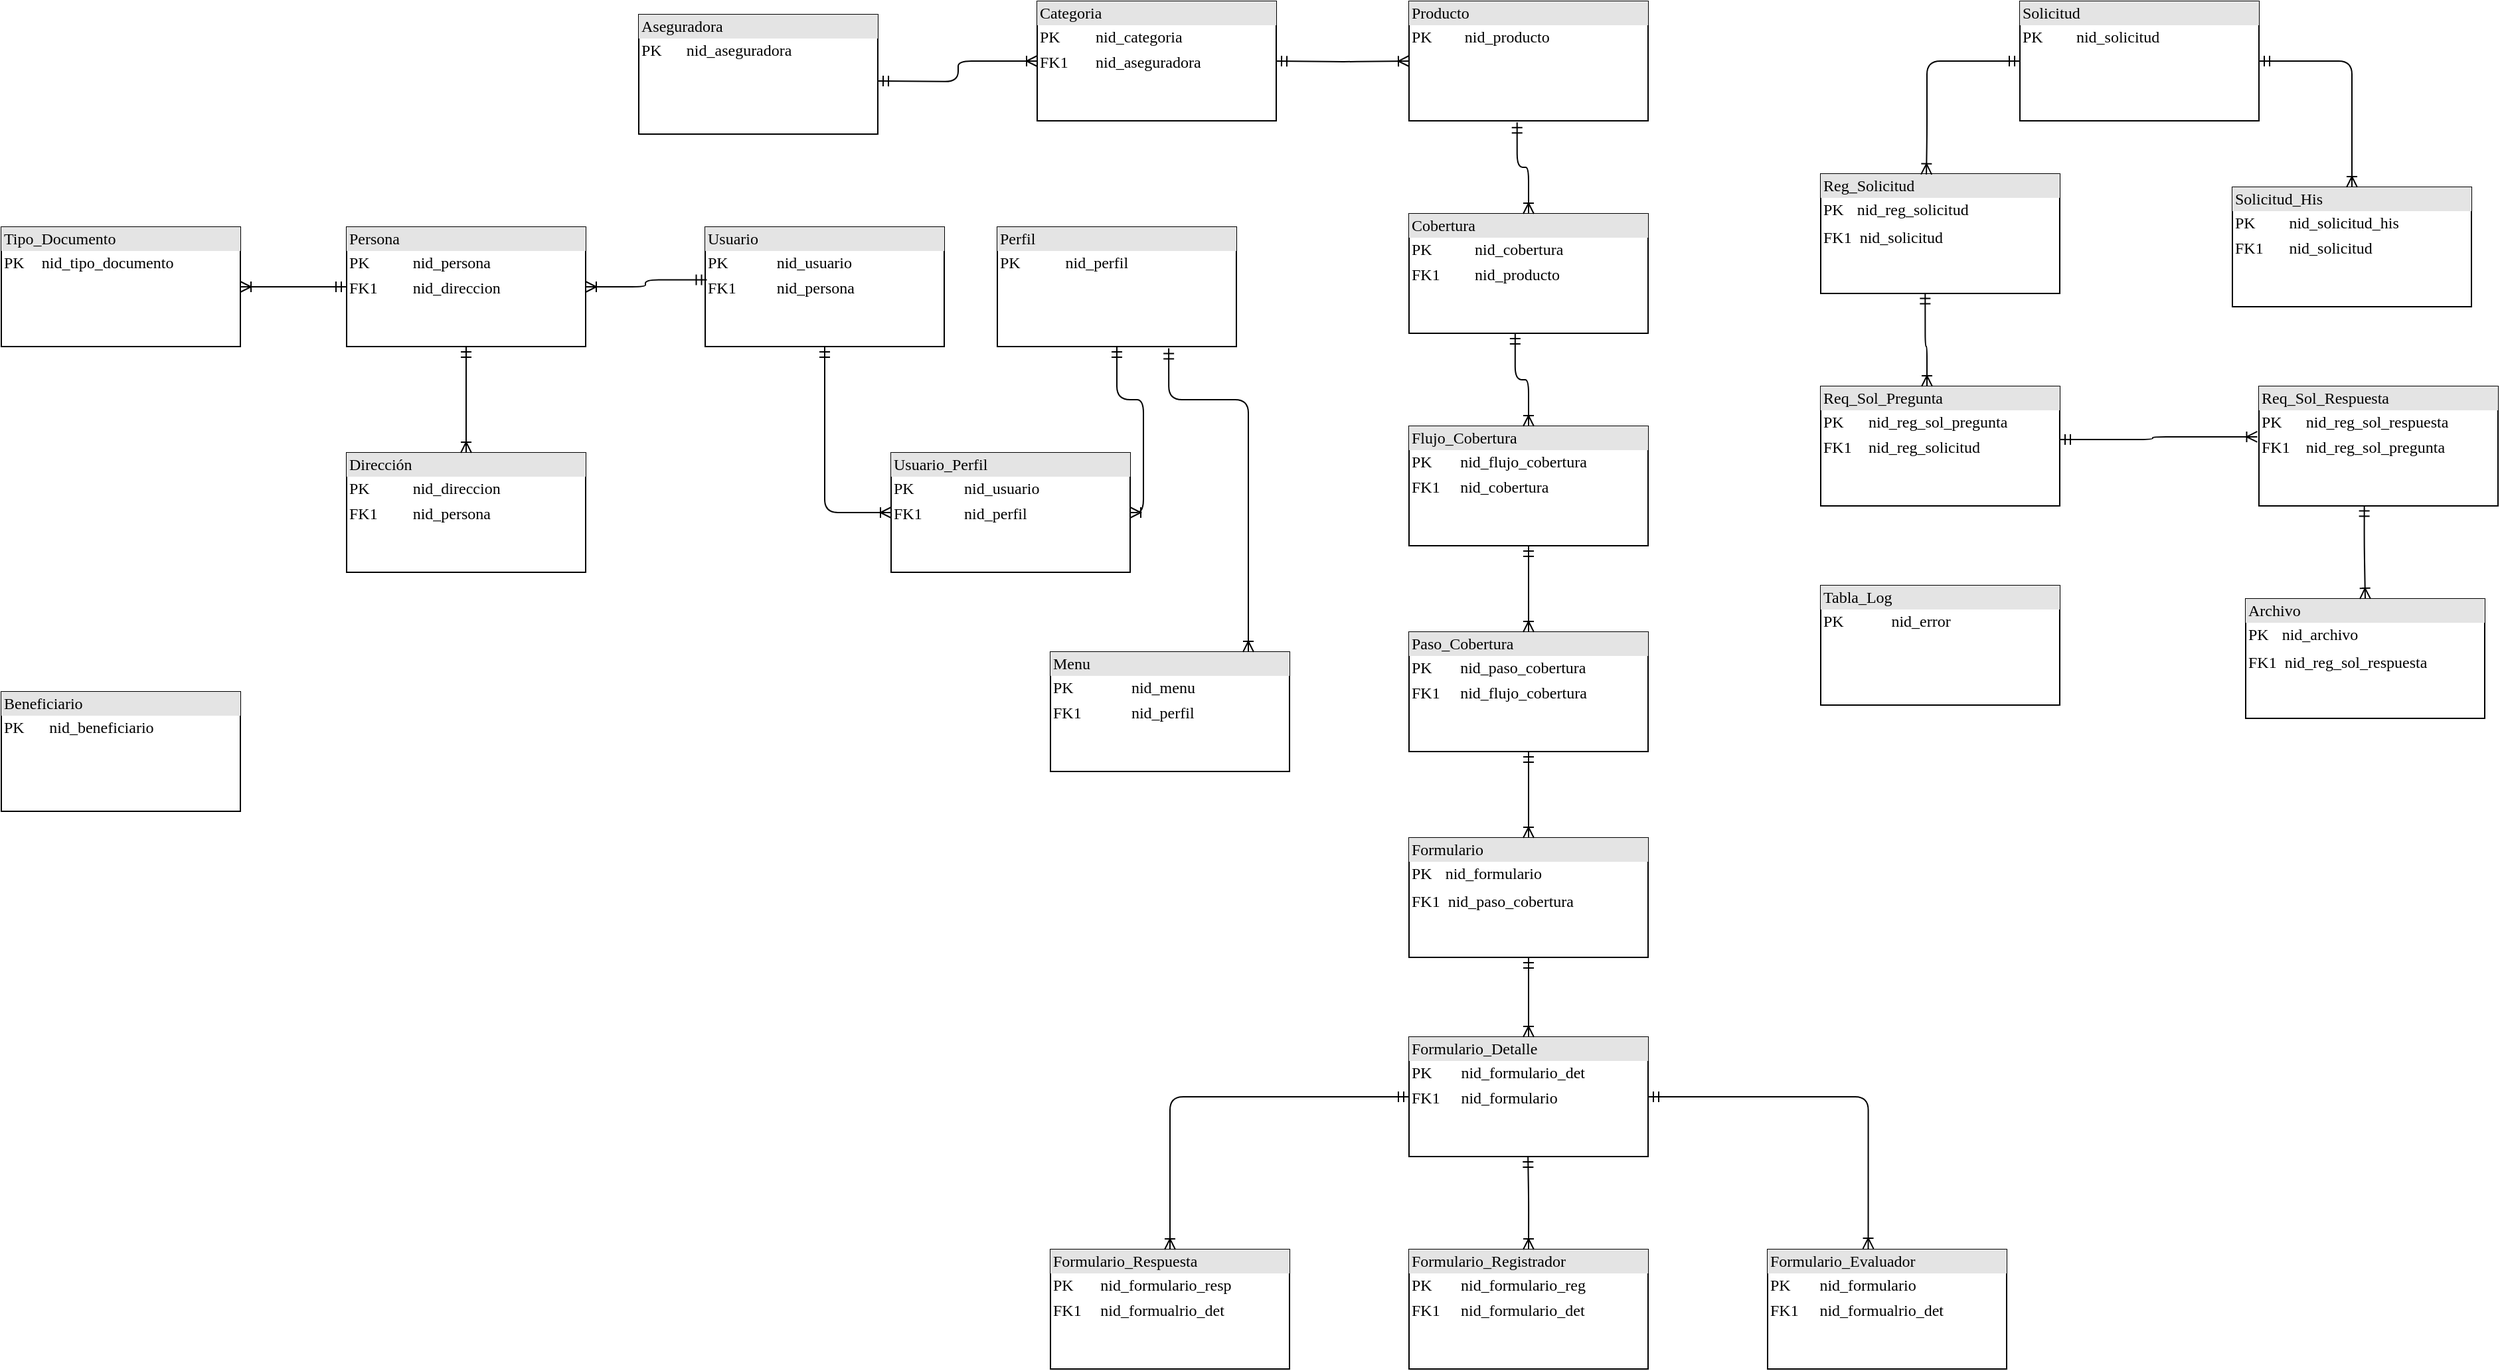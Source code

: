 <mxfile version="14.2.7" type="github">
  <diagram name="Page-1" id="2ca16b54-16f6-2749-3443-fa8db7711227">
    <mxGraphModel dx="1234" dy="609" grid="1" gridSize="10" guides="1" tooltips="1" connect="1" arrows="1" fold="1" page="1" pageScale="1" pageWidth="3300" pageHeight="2339" background="#ffffff" math="0" shadow="0">
      <root>
        <mxCell id="0" />
        <mxCell id="1" parent="0" />
        <mxCell id="2ed32ef02a7f4228-1" value="&lt;div style=&quot;box-sizing: border-box ; width: 100% ; background: #e4e4e4 ; padding: 2px&quot;&gt;Aseguradora&lt;/div&gt;&lt;table style=&quot;width: 100% ; font-size: 1em&quot; cellpadding=&quot;2&quot; cellspacing=&quot;0&quot;&gt;&lt;tbody&gt;&lt;tr&gt;&lt;td&gt;PK&lt;/td&gt;&lt;td&gt;nid_aseguradora&lt;/td&gt;&lt;/tr&gt;&lt;tr&gt;&lt;td&gt;&lt;br&gt;&lt;/td&gt;&lt;td&gt;&lt;br&gt;&lt;/td&gt;&lt;/tr&gt;&lt;tr&gt;&lt;td&gt;&lt;/td&gt;&lt;td&gt;&lt;br&gt;&lt;/td&gt;&lt;/tr&gt;&lt;/tbody&gt;&lt;/table&gt;" style="verticalAlign=top;align=left;overflow=fill;html=1;rounded=0;shadow=0;comic=0;labelBackgroundColor=none;strokeWidth=1;fontFamily=Verdana;fontSize=12" parent="1" vertex="1">
          <mxGeometry x="710" y="250" width="180" height="90" as="geometry" />
        </mxCell>
        <mxCell id="2ed32ef02a7f4228-13" value="" style="edgeStyle=orthogonalEdgeStyle;html=1;endArrow=ERoneToMany;startArrow=ERmandOne;labelBackgroundColor=none;fontFamily=Verdana;fontSize=12;align=left;entryX=0;entryY=0.5;entryDx=0;entryDy=0;" parent="1" target="GOEN2tkdzdeYJuLIRA6P-2" edge="1">
          <mxGeometry width="100" height="100" relative="1" as="geometry">
            <mxPoint x="890" y="300" as="sourcePoint" />
            <mxPoint x="970" y="390" as="targetPoint" />
          </mxGeometry>
        </mxCell>
        <mxCell id="GOEN2tkdzdeYJuLIRA6P-2" value="&lt;div style=&quot;box-sizing: border-box ; width: 100% ; background: #e4e4e4 ; padding: 2px&quot;&gt;Categoria&lt;/div&gt;&lt;table style=&quot;width: 100% ; font-size: 1em&quot; cellpadding=&quot;2&quot; cellspacing=&quot;0&quot;&gt;&lt;tbody&gt;&lt;tr&gt;&lt;td&gt;PK&lt;/td&gt;&lt;td&gt;nid_categoria&lt;/td&gt;&lt;/tr&gt;&lt;tr&gt;&lt;td&gt;FK1&lt;/td&gt;&lt;td&gt;nid_aseguradora&lt;br&gt;&lt;/td&gt;&lt;/tr&gt;&lt;/tbody&gt;&lt;/table&gt;" style="verticalAlign=top;align=left;overflow=fill;html=1;rounded=0;shadow=0;comic=0;labelBackgroundColor=none;strokeWidth=1;fontFamily=Verdana;fontSize=12" vertex="1" parent="1">
          <mxGeometry x="1010" y="240" width="180" height="90" as="geometry" />
        </mxCell>
        <mxCell id="GOEN2tkdzdeYJuLIRA6P-3" value="&lt;div style=&quot;box-sizing: border-box ; width: 100% ; background: #e4e4e4 ; padding: 2px&quot;&gt;Producto&lt;/div&gt;&lt;table style=&quot;width: 100% ; font-size: 1em&quot; cellpadding=&quot;2&quot; cellspacing=&quot;0&quot;&gt;&lt;tbody&gt;&lt;tr&gt;&lt;td&gt;PK&lt;/td&gt;&lt;td&gt;nid_producto&lt;/td&gt;&lt;/tr&gt;&lt;tr&gt;&lt;td&gt;&lt;br&gt;&lt;/td&gt;&lt;td&gt;&lt;br&gt;&lt;/td&gt;&lt;/tr&gt;&lt;tr&gt;&lt;td&gt;&lt;/td&gt;&lt;td&gt;&lt;br&gt;&lt;/td&gt;&lt;/tr&gt;&lt;/tbody&gt;&lt;/table&gt;" style="verticalAlign=top;align=left;overflow=fill;html=1;rounded=0;shadow=0;comic=0;labelBackgroundColor=none;strokeWidth=1;fontFamily=Verdana;fontSize=12" vertex="1" parent="1">
          <mxGeometry x="1290" y="240" width="180" height="90" as="geometry" />
        </mxCell>
        <mxCell id="GOEN2tkdzdeYJuLIRA6P-4" value="&lt;div style=&quot;box-sizing: border-box ; width: 100% ; background: #e4e4e4 ; padding: 2px&quot;&gt;Reg_Solicitud&lt;/div&gt;&lt;table style=&quot;width: 100% ; font-size: 1em&quot; cellpadding=&quot;2&quot; cellspacing=&quot;0&quot;&gt;&lt;tbody&gt;&lt;tr&gt;&lt;td&gt;PK&lt;/td&gt;&lt;td&gt;nid_reg_solicitud&lt;/td&gt;&lt;/tr&gt;&lt;tr&gt;&lt;td&gt;FK1&lt;br&gt;&lt;/td&gt;&lt;td&gt;&lt;table cellpadding=&quot;2&quot; cellspacing=&quot;0&quot; style=&quot;font-size: 1em ; width: 179.2px&quot;&gt;&lt;tbody&gt;&lt;tr&gt;&lt;td&gt;nid_solicitud&lt;/td&gt;&lt;/tr&gt;&lt;tr&gt;&lt;/tr&gt;&lt;/tbody&gt;&lt;/table&gt;&lt;/td&gt;&lt;/tr&gt;&lt;tr&gt;&lt;td&gt;&lt;/td&gt;&lt;td&gt;&lt;br&gt;&lt;br&gt;&lt;/td&gt;&lt;/tr&gt;&lt;/tbody&gt;&lt;/table&gt;" style="verticalAlign=top;align=left;overflow=fill;html=1;rounded=0;shadow=0;comic=0;labelBackgroundColor=none;strokeWidth=1;fontFamily=Verdana;fontSize=12" vertex="1" parent="1">
          <mxGeometry x="1600" y="370" width="180" height="90" as="geometry" />
        </mxCell>
        <mxCell id="GOEN2tkdzdeYJuLIRA6P-5" value="&lt;div style=&quot;box-sizing: border-box ; width: 100% ; background: #e4e4e4 ; padding: 2px&quot;&gt;Tipo_Documento&lt;/div&gt;&lt;table style=&quot;width: 100% ; font-size: 1em&quot; cellpadding=&quot;2&quot; cellspacing=&quot;0&quot;&gt;&lt;tbody&gt;&lt;tr&gt;&lt;td&gt;PK&lt;/td&gt;&lt;td&gt;nid_tipo_documento&lt;/td&gt;&lt;/tr&gt;&lt;tr&gt;&lt;td&gt;&lt;br&gt;&lt;/td&gt;&lt;td&gt;&lt;br&gt;&lt;/td&gt;&lt;/tr&gt;&lt;tr&gt;&lt;td&gt;&lt;/td&gt;&lt;td&gt;&lt;br&gt;&lt;/td&gt;&lt;/tr&gt;&lt;/tbody&gt;&lt;/table&gt;" style="verticalAlign=top;align=left;overflow=fill;html=1;rounded=0;shadow=0;comic=0;labelBackgroundColor=none;strokeWidth=1;fontFamily=Verdana;fontSize=12" vertex="1" parent="1">
          <mxGeometry x="230" y="410" width="180" height="90" as="geometry" />
        </mxCell>
        <mxCell id="GOEN2tkdzdeYJuLIRA6P-6" value="&lt;div style=&quot;box-sizing: border-box ; width: 100% ; background: #e4e4e4 ; padding: 2px&quot;&gt;Persona&lt;/div&gt;&lt;table style=&quot;width: 100% ; font-size: 1em&quot; cellpadding=&quot;2&quot; cellspacing=&quot;0&quot;&gt;&lt;tbody&gt;&lt;tr&gt;&lt;td&gt;PK&lt;/td&gt;&lt;td&gt;nid_persona&lt;/td&gt;&lt;/tr&gt;&lt;tr&gt;&lt;td&gt;FK1&lt;br&gt;&lt;/td&gt;&lt;td&gt;nid_direccion&lt;br&gt;&lt;/td&gt;&lt;/tr&gt;&lt;tr&gt;&lt;td&gt;&lt;/td&gt;&lt;td&gt;&lt;br&gt;&lt;/td&gt;&lt;/tr&gt;&lt;/tbody&gt;&lt;/table&gt;" style="verticalAlign=top;align=left;overflow=fill;html=1;rounded=0;shadow=0;comic=0;labelBackgroundColor=none;strokeWidth=1;fontFamily=Verdana;fontSize=12" vertex="1" parent="1">
          <mxGeometry x="490" y="410" width="180" height="90" as="geometry" />
        </mxCell>
        <mxCell id="GOEN2tkdzdeYJuLIRA6P-7" value="&lt;div style=&quot;box-sizing: border-box ; width: 100% ; background: #e4e4e4 ; padding: 2px&quot;&gt;Usuario&lt;/div&gt;&lt;table style=&quot;width: 100% ; font-size: 1em&quot; cellpadding=&quot;2&quot; cellspacing=&quot;0&quot;&gt;&lt;tbody&gt;&lt;tr&gt;&lt;td&gt;PK&lt;/td&gt;&lt;td&gt;nid_usuario&lt;/td&gt;&lt;/tr&gt;&lt;tr&gt;&lt;td&gt;FK1&lt;/td&gt;&lt;td&gt;nid_persona&lt;br&gt;&lt;/td&gt;&lt;/tr&gt;&lt;tr&gt;&lt;td&gt;&lt;/td&gt;&lt;td&gt;&lt;br&gt;&lt;/td&gt;&lt;/tr&gt;&lt;/tbody&gt;&lt;/table&gt;" style="verticalAlign=top;align=left;overflow=fill;html=1;rounded=0;shadow=0;comic=0;labelBackgroundColor=none;strokeWidth=1;fontFamily=Verdana;fontSize=12" vertex="1" parent="1">
          <mxGeometry x="760" y="410" width="180" height="90" as="geometry" />
        </mxCell>
        <mxCell id="GOEN2tkdzdeYJuLIRA6P-8" value="&lt;div style=&quot;box-sizing: border-box ; width: 100% ; background: #e4e4e4 ; padding: 2px&quot;&gt;Perfil&lt;/div&gt;&lt;table style=&quot;width: 100% ; font-size: 1em&quot; cellpadding=&quot;2&quot; cellspacing=&quot;0&quot;&gt;&lt;tbody&gt;&lt;tr&gt;&lt;td&gt;PK&lt;/td&gt;&lt;td&gt;nid_perfil&lt;/td&gt;&lt;/tr&gt;&lt;tr&gt;&lt;td&gt;&lt;br&gt;&lt;/td&gt;&lt;td&gt;&lt;br&gt;&lt;/td&gt;&lt;/tr&gt;&lt;tr&gt;&lt;td&gt;&lt;/td&gt;&lt;td&gt;&lt;br&gt;&lt;/td&gt;&lt;/tr&gt;&lt;/tbody&gt;&lt;/table&gt;" style="verticalAlign=top;align=left;overflow=fill;html=1;rounded=0;shadow=0;comic=0;labelBackgroundColor=none;strokeWidth=1;fontFamily=Verdana;fontSize=12" vertex="1" parent="1">
          <mxGeometry x="980" y="410" width="180" height="90" as="geometry" />
        </mxCell>
        <mxCell id="GOEN2tkdzdeYJuLIRA6P-12" value="&lt;div style=&quot;box-sizing: border-box ; width: 100% ; background: #e4e4e4 ; padding: 2px&quot;&gt;Menu&lt;/div&gt;&lt;table style=&quot;width: 100% ; font-size: 1em&quot; cellpadding=&quot;2&quot; cellspacing=&quot;0&quot;&gt;&lt;tbody&gt;&lt;tr&gt;&lt;td&gt;PK&lt;/td&gt;&lt;td&gt;nid_menu&lt;/td&gt;&lt;/tr&gt;&lt;tr&gt;&lt;td&gt;FK1&lt;/td&gt;&lt;td&gt;nid_perfil&lt;/td&gt;&lt;/tr&gt;&lt;tr&gt;&lt;td&gt;&lt;/td&gt;&lt;td&gt;&lt;br&gt;&lt;/td&gt;&lt;/tr&gt;&lt;/tbody&gt;&lt;/table&gt;" style="verticalAlign=top;align=left;overflow=fill;html=1;rounded=0;shadow=0;comic=0;labelBackgroundColor=none;strokeWidth=1;fontFamily=Verdana;fontSize=12" vertex="1" parent="1">
          <mxGeometry x="1020" y="730" width="180" height="90" as="geometry" />
        </mxCell>
        <mxCell id="GOEN2tkdzdeYJuLIRA6P-13" value="&lt;div style=&quot;box-sizing: border-box ; width: 100% ; background: #e4e4e4 ; padding: 2px&quot;&gt;Dirección&lt;/div&gt;&lt;table style=&quot;width: 100% ; font-size: 1em&quot; cellpadding=&quot;2&quot; cellspacing=&quot;0&quot;&gt;&lt;tbody&gt;&lt;tr&gt;&lt;td&gt;PK&lt;/td&gt;&lt;td&gt;nid_direccion&lt;/td&gt;&lt;/tr&gt;&lt;tr&gt;&lt;td&gt;FK1&lt;/td&gt;&lt;td&gt;nid_persona&lt;/td&gt;&lt;/tr&gt;&lt;tr&gt;&lt;td&gt;&lt;/td&gt;&lt;td&gt;&lt;br&gt;&lt;/td&gt;&lt;/tr&gt;&lt;/tbody&gt;&lt;/table&gt;" style="verticalAlign=top;align=left;overflow=fill;html=1;rounded=0;shadow=0;comic=0;labelBackgroundColor=none;strokeWidth=1;fontFamily=Verdana;fontSize=12" vertex="1" parent="1">
          <mxGeometry x="490" y="580" width="180" height="90" as="geometry" />
        </mxCell>
        <mxCell id="GOEN2tkdzdeYJuLIRA6P-14" value="&lt;div style=&quot;box-sizing: border-box ; width: 100% ; background: #e4e4e4 ; padding: 2px&quot;&gt;Beneficiario&lt;/div&gt;&lt;table style=&quot;width: 100% ; font-size: 1em&quot; cellpadding=&quot;2&quot; cellspacing=&quot;0&quot;&gt;&lt;tbody&gt;&lt;tr&gt;&lt;td&gt;PK&lt;/td&gt;&lt;td&gt;nid_beneficiario&lt;/td&gt;&lt;/tr&gt;&lt;tr&gt;&lt;td&gt;&lt;br&gt;&lt;/td&gt;&lt;td&gt;&lt;br&gt;&lt;/td&gt;&lt;/tr&gt;&lt;tr&gt;&lt;td&gt;&lt;/td&gt;&lt;td&gt;&lt;br&gt;&lt;/td&gt;&lt;/tr&gt;&lt;/tbody&gt;&lt;/table&gt;" style="verticalAlign=top;align=left;overflow=fill;html=1;rounded=0;shadow=0;comic=0;labelBackgroundColor=none;strokeWidth=1;fontFamily=Verdana;fontSize=12" vertex="1" parent="1">
          <mxGeometry x="230" y="760" width="180" height="90" as="geometry" />
        </mxCell>
        <mxCell id="GOEN2tkdzdeYJuLIRA6P-15" value="&lt;div style=&quot;box-sizing: border-box ; width: 100% ; background: #e4e4e4 ; padding: 2px&quot;&gt;Usuario_Perfil&lt;/div&gt;&lt;table style=&quot;width: 100% ; font-size: 1em&quot; cellpadding=&quot;2&quot; cellspacing=&quot;0&quot;&gt;&lt;tbody&gt;&lt;tr&gt;&lt;td&gt;PK&lt;/td&gt;&lt;td&gt;nid_usuario&lt;/td&gt;&lt;/tr&gt;&lt;tr&gt;&lt;td&gt;FK1&lt;/td&gt;&lt;td&gt;nid_perfil&lt;/td&gt;&lt;/tr&gt;&lt;tr&gt;&lt;td&gt;&lt;/td&gt;&lt;td&gt;&lt;br&gt;&lt;/td&gt;&lt;/tr&gt;&lt;/tbody&gt;&lt;/table&gt;" style="verticalAlign=top;align=left;overflow=fill;html=1;rounded=0;shadow=0;comic=0;labelBackgroundColor=none;strokeWidth=1;fontFamily=Verdana;fontSize=12" vertex="1" parent="1">
          <mxGeometry x="900" y="580" width="180" height="90" as="geometry" />
        </mxCell>
        <mxCell id="GOEN2tkdzdeYJuLIRA6P-16" value="&lt;div style=&quot;box-sizing: border-box ; width: 100% ; background: #e4e4e4 ; padding: 2px&quot;&gt;Formulario_Registrador&lt;/div&gt;&lt;table style=&quot;width: 100% ; font-size: 1em&quot; cellpadding=&quot;2&quot; cellspacing=&quot;0&quot;&gt;&lt;tbody&gt;&lt;tr&gt;&lt;td&gt;PK&lt;/td&gt;&lt;td&gt;nid_formulario_reg&lt;/td&gt;&lt;/tr&gt;&lt;tr&gt;&lt;td&gt;FK1&lt;/td&gt;&lt;td&gt;nid_formulario_det&lt;/td&gt;&lt;/tr&gt;&lt;tr&gt;&lt;td&gt;&lt;/td&gt;&lt;td&gt;&lt;br&gt;&lt;/td&gt;&lt;/tr&gt;&lt;/tbody&gt;&lt;/table&gt;" style="verticalAlign=top;align=left;overflow=fill;html=1;rounded=0;shadow=0;comic=0;labelBackgroundColor=none;strokeWidth=1;fontFamily=Verdana;fontSize=12" vertex="1" parent="1">
          <mxGeometry x="1290" y="1180" width="180" height="90" as="geometry" />
        </mxCell>
        <mxCell id="GOEN2tkdzdeYJuLIRA6P-17" value="&lt;div style=&quot;box-sizing: border-box ; width: 100% ; background: #e4e4e4 ; padding: 2px&quot;&gt;Formulario_Respuesta&lt;/div&gt;&lt;table style=&quot;width: 100% ; font-size: 1em&quot; cellpadding=&quot;2&quot; cellspacing=&quot;0&quot;&gt;&lt;tbody&gt;&lt;tr&gt;&lt;td&gt;PK&lt;/td&gt;&lt;td&gt;nid_formulario_resp&lt;/td&gt;&lt;/tr&gt;&lt;tr&gt;&lt;td&gt;FK1&lt;/td&gt;&lt;td&gt;nid_formualrio_det&lt;/td&gt;&lt;/tr&gt;&lt;tr&gt;&lt;td&gt;&lt;br&gt;&lt;/td&gt;&lt;td&gt;&lt;br&gt;&lt;/td&gt;&lt;/tr&gt;&lt;/tbody&gt;&lt;/table&gt;" style="verticalAlign=top;align=left;overflow=fill;html=1;rounded=0;shadow=0;comic=0;labelBackgroundColor=none;strokeWidth=1;fontFamily=Verdana;fontSize=12" vertex="1" parent="1">
          <mxGeometry x="1020" y="1180" width="180" height="90" as="geometry" />
        </mxCell>
        <mxCell id="GOEN2tkdzdeYJuLIRA6P-18" value="&lt;div style=&quot;box-sizing: border-box ; width: 100% ; background: #e4e4e4 ; padding: 2px&quot;&gt;Formulario_Evaluador&lt;/div&gt;&lt;table style=&quot;width: 100% ; font-size: 1em&quot; cellpadding=&quot;2&quot; cellspacing=&quot;0&quot;&gt;&lt;tbody&gt;&lt;tr&gt;&lt;td&gt;PK&lt;/td&gt;&lt;td&gt;nid_formulario&lt;/td&gt;&lt;/tr&gt;&lt;tr&gt;&lt;td&gt;FK1&lt;/td&gt;&lt;td&gt;nid_formualrio_det&lt;/td&gt;&lt;/tr&gt;&lt;tr&gt;&lt;td&gt;&lt;/td&gt;&lt;td&gt;&lt;br&gt;&lt;/td&gt;&lt;/tr&gt;&lt;/tbody&gt;&lt;/table&gt;" style="verticalAlign=top;align=left;overflow=fill;html=1;rounded=0;shadow=0;comic=0;labelBackgroundColor=none;strokeWidth=1;fontFamily=Verdana;fontSize=12" vertex="1" parent="1">
          <mxGeometry x="1560" y="1180" width="180" height="90" as="geometry" />
        </mxCell>
        <mxCell id="GOEN2tkdzdeYJuLIRA6P-19" value="&lt;div style=&quot;box-sizing: border-box ; width: 100% ; background: #e4e4e4 ; padding: 2px&quot;&gt;Formulario_Detalle&lt;/div&gt;&lt;table style=&quot;width: 100% ; font-size: 1em&quot; cellpadding=&quot;2&quot; cellspacing=&quot;0&quot;&gt;&lt;tbody&gt;&lt;tr&gt;&lt;td&gt;PK&lt;/td&gt;&lt;td&gt;nid_formulario_det&lt;/td&gt;&lt;/tr&gt;&lt;tr&gt;&lt;td&gt;FK1&lt;/td&gt;&lt;td&gt;nid_formulario&lt;/td&gt;&lt;/tr&gt;&lt;tr&gt;&lt;td&gt;&lt;/td&gt;&lt;td&gt;&lt;br&gt;&lt;/td&gt;&lt;/tr&gt;&lt;/tbody&gt;&lt;/table&gt;" style="verticalAlign=top;align=left;overflow=fill;html=1;rounded=0;shadow=0;comic=0;labelBackgroundColor=none;strokeWidth=1;fontFamily=Verdana;fontSize=12" vertex="1" parent="1">
          <mxGeometry x="1290" y="1020" width="180" height="90" as="geometry" />
        </mxCell>
        <mxCell id="GOEN2tkdzdeYJuLIRA6P-20" value="&lt;div style=&quot;box-sizing: border-box ; width: 100% ; background: #e4e4e4 ; padding: 2px&quot;&gt;Cobertura&lt;/div&gt;&lt;table style=&quot;width: 100% ; font-size: 1em&quot; cellpadding=&quot;2&quot; cellspacing=&quot;0&quot;&gt;&lt;tbody&gt;&lt;tr&gt;&lt;td&gt;PK&lt;/td&gt;&lt;td&gt;nid_cobertura&lt;/td&gt;&lt;/tr&gt;&lt;tr&gt;&lt;td&gt;FK1&lt;/td&gt;&lt;td&gt;nid_producto&lt;br&gt;&lt;/td&gt;&lt;/tr&gt;&lt;tr&gt;&lt;td&gt;&lt;/td&gt;&lt;td&gt;&lt;br&gt;&lt;/td&gt;&lt;/tr&gt;&lt;/tbody&gt;&lt;/table&gt;" style="verticalAlign=top;align=left;overflow=fill;html=1;rounded=0;shadow=0;comic=0;labelBackgroundColor=none;strokeWidth=1;fontFamily=Verdana;fontSize=12" vertex="1" parent="1">
          <mxGeometry x="1290" y="400" width="180" height="90" as="geometry" />
        </mxCell>
        <mxCell id="GOEN2tkdzdeYJuLIRA6P-21" value="&lt;div style=&quot;box-sizing: border-box ; width: 100% ; background: #e4e4e4 ; padding: 2px&quot;&gt;Flujo_Cobertura&lt;/div&gt;&lt;table style=&quot;width: 100% ; font-size: 1em&quot; cellpadding=&quot;2&quot; cellspacing=&quot;0&quot;&gt;&lt;tbody&gt;&lt;tr&gt;&lt;td&gt;PK&lt;/td&gt;&lt;td&gt;nid_flujo_cobertura&lt;/td&gt;&lt;/tr&gt;&lt;tr&gt;&lt;td&gt;FK1&lt;/td&gt;&lt;td&gt;nid_cobertura&lt;br&gt;&lt;/td&gt;&lt;/tr&gt;&lt;tr&gt;&lt;td&gt;&lt;/td&gt;&lt;td&gt;&lt;br&gt;&lt;/td&gt;&lt;/tr&gt;&lt;/tbody&gt;&lt;/table&gt;" style="verticalAlign=top;align=left;overflow=fill;html=1;rounded=0;shadow=0;comic=0;labelBackgroundColor=none;strokeWidth=1;fontFamily=Verdana;fontSize=12" vertex="1" parent="1">
          <mxGeometry x="1290" y="560" width="180" height="90" as="geometry" />
        </mxCell>
        <mxCell id="GOEN2tkdzdeYJuLIRA6P-22" value="&lt;div style=&quot;box-sizing: border-box ; width: 100% ; background: #e4e4e4 ; padding: 2px&quot;&gt;Paso_Cobertura&lt;/div&gt;&lt;table style=&quot;width: 100% ; font-size: 1em&quot; cellpadding=&quot;2&quot; cellspacing=&quot;0&quot;&gt;&lt;tbody&gt;&lt;tr&gt;&lt;td&gt;PK&lt;/td&gt;&lt;td&gt;nid_paso_cobertura&lt;/td&gt;&lt;/tr&gt;&lt;tr&gt;&lt;td&gt;FK1&lt;/td&gt;&lt;td&gt;nid_flujo_cobertura&lt;/td&gt;&lt;/tr&gt;&lt;tr&gt;&lt;td&gt;&lt;/td&gt;&lt;td&gt;&lt;br&gt;&lt;/td&gt;&lt;/tr&gt;&lt;/tbody&gt;&lt;/table&gt;" style="verticalAlign=top;align=left;overflow=fill;html=1;rounded=0;shadow=0;comic=0;labelBackgroundColor=none;strokeWidth=1;fontFamily=Verdana;fontSize=12" vertex="1" parent="1">
          <mxGeometry x="1290" y="715" width="180" height="90" as="geometry" />
        </mxCell>
        <mxCell id="GOEN2tkdzdeYJuLIRA6P-23" value="&lt;div style=&quot;box-sizing: border-box ; width: 100% ; background: #e4e4e4 ; padding: 2px&quot;&gt;Archivo&lt;/div&gt;&lt;table style=&quot;width: 100% ; font-size: 1em&quot; cellpadding=&quot;2&quot; cellspacing=&quot;0&quot;&gt;&lt;tbody&gt;&lt;tr&gt;&lt;td&gt;PK&lt;/td&gt;&lt;td&gt;nid_archivo&lt;/td&gt;&lt;/tr&gt;&lt;tr&gt;&lt;td&gt;FK1&lt;br&gt;&lt;/td&gt;&lt;td&gt;&lt;table cellpadding=&quot;2&quot; cellspacing=&quot;0&quot; style=&quot;font-size: 1em ; width: 179.2px&quot;&gt;&lt;tbody&gt;&lt;tr&gt;&lt;td&gt;nid_reg_sol_respuesta&lt;/td&gt;&lt;/tr&gt;&lt;tr&gt;&lt;/tr&gt;&lt;/tbody&gt;&lt;/table&gt;&lt;/td&gt;&lt;/tr&gt;&lt;tr&gt;&lt;td&gt;&lt;/td&gt;&lt;td&gt;&lt;br&gt;&lt;/td&gt;&lt;/tr&gt;&lt;/tbody&gt;&lt;/table&gt;" style="verticalAlign=top;align=left;overflow=fill;html=1;rounded=0;shadow=0;comic=0;labelBackgroundColor=none;strokeWidth=1;fontFamily=Verdana;fontSize=12" vertex="1" parent="1">
          <mxGeometry x="1920" y="690" width="180" height="90" as="geometry" />
        </mxCell>
        <mxCell id="GOEN2tkdzdeYJuLIRA6P-24" value="&lt;div style=&quot;box-sizing: border-box ; width: 100% ; background: #e4e4e4 ; padding: 2px&quot;&gt;Tabla_Log&lt;/div&gt;&lt;table style=&quot;width: 100% ; font-size: 1em&quot; cellpadding=&quot;2&quot; cellspacing=&quot;0&quot;&gt;&lt;tbody&gt;&lt;tr&gt;&lt;td&gt;PK&lt;/td&gt;&lt;td&gt;nid_error&lt;/td&gt;&lt;/tr&gt;&lt;tr&gt;&lt;td&gt;&lt;br&gt;&lt;/td&gt;&lt;td&gt;&lt;br&gt;&lt;/td&gt;&lt;/tr&gt;&lt;tr&gt;&lt;td&gt;&lt;/td&gt;&lt;td&gt;&lt;br&gt;&lt;/td&gt;&lt;/tr&gt;&lt;/tbody&gt;&lt;/table&gt;" style="verticalAlign=top;align=left;overflow=fill;html=1;rounded=0;shadow=0;comic=0;labelBackgroundColor=none;strokeWidth=1;fontFamily=Verdana;fontSize=12" vertex="1" parent="1">
          <mxGeometry x="1600" y="680" width="180" height="90" as="geometry" />
        </mxCell>
        <mxCell id="GOEN2tkdzdeYJuLIRA6P-25" value="&lt;div style=&quot;box-sizing: border-box ; width: 100% ; background: #e4e4e4 ; padding: 2px&quot;&gt;Req_Sol_Respuesta&lt;/div&gt;&lt;table style=&quot;width: 100% ; font-size: 1em&quot; cellpadding=&quot;2&quot; cellspacing=&quot;0&quot;&gt;&lt;tbody&gt;&lt;tr&gt;&lt;td&gt;PK&lt;/td&gt;&lt;td&gt;nid_reg_sol_respuesta&lt;/td&gt;&lt;/tr&gt;&lt;tr&gt;&lt;td&gt;FK1&lt;/td&gt;&lt;td&gt;nid_reg_sol_pregunta&lt;br&gt;&lt;/td&gt;&lt;/tr&gt;&lt;tr&gt;&lt;td&gt;&lt;/td&gt;&lt;td&gt;&lt;br&gt;&lt;/td&gt;&lt;/tr&gt;&lt;/tbody&gt;&lt;/table&gt;" style="verticalAlign=top;align=left;overflow=fill;html=1;rounded=0;shadow=0;comic=0;labelBackgroundColor=none;strokeWidth=1;fontFamily=Verdana;fontSize=12" vertex="1" parent="1">
          <mxGeometry x="1930" y="530" width="180" height="90" as="geometry" />
        </mxCell>
        <mxCell id="GOEN2tkdzdeYJuLIRA6P-26" value="&lt;div style=&quot;box-sizing: border-box ; width: 100% ; background: #e4e4e4 ; padding: 2px&quot;&gt;Req_Sol_Pregunta&lt;/div&gt;&lt;table style=&quot;width: 100% ; font-size: 1em&quot; cellpadding=&quot;2&quot; cellspacing=&quot;0&quot;&gt;&lt;tbody&gt;&lt;tr&gt;&lt;td&gt;PK&lt;/td&gt;&lt;td&gt;nid_reg_sol_pregunta&lt;/td&gt;&lt;/tr&gt;&lt;tr&gt;&lt;td&gt;FK1&lt;/td&gt;&lt;td&gt;nid_reg_solicitud&lt;/td&gt;&lt;/tr&gt;&lt;tr&gt;&lt;td&gt;&lt;/td&gt;&lt;td&gt;&lt;br&gt;&lt;/td&gt;&lt;/tr&gt;&lt;/tbody&gt;&lt;/table&gt;" style="verticalAlign=top;align=left;overflow=fill;html=1;rounded=0;shadow=0;comic=0;labelBackgroundColor=none;strokeWidth=1;fontFamily=Verdana;fontSize=12" vertex="1" parent="1">
          <mxGeometry x="1600" y="530" width="180" height="90" as="geometry" />
        </mxCell>
        <mxCell id="GOEN2tkdzdeYJuLIRA6P-28" value="&lt;div style=&quot;box-sizing: border-box ; width: 100% ; background: #e4e4e4 ; padding: 2px&quot;&gt;Solicitud_His&lt;/div&gt;&lt;table style=&quot;width: 100% ; font-size: 1em&quot; cellpadding=&quot;2&quot; cellspacing=&quot;0&quot;&gt;&lt;tbody&gt;&lt;tr&gt;&lt;td&gt;PK&lt;/td&gt;&lt;td&gt;nid_solicitud_his&lt;/td&gt;&lt;/tr&gt;&lt;tr&gt;&lt;td&gt;FK1&lt;/td&gt;&lt;td&gt;nid_solicitud&lt;br&gt;&lt;/td&gt;&lt;/tr&gt;&lt;tr&gt;&lt;td&gt;&lt;/td&gt;&lt;td&gt;&lt;br&gt;&lt;/td&gt;&lt;/tr&gt;&lt;/tbody&gt;&lt;/table&gt;" style="verticalAlign=top;align=left;overflow=fill;html=1;rounded=0;shadow=0;comic=0;labelBackgroundColor=none;strokeWidth=1;fontFamily=Verdana;fontSize=12" vertex="1" parent="1">
          <mxGeometry x="1910" y="380" width="180" height="90" as="geometry" />
        </mxCell>
        <mxCell id="GOEN2tkdzdeYJuLIRA6P-29" value="&lt;div style=&quot;box-sizing: border-box ; width: 100% ; background: #e4e4e4 ; padding: 2px&quot;&gt;Solicitud&lt;/div&gt;&lt;table style=&quot;width: 100% ; font-size: 1em&quot; cellpadding=&quot;2&quot; cellspacing=&quot;0&quot;&gt;&lt;tbody&gt;&lt;tr&gt;&lt;td&gt;PK&lt;/td&gt;&lt;td&gt;nid_solicitud&lt;/td&gt;&lt;/tr&gt;&lt;tr&gt;&lt;td&gt;&lt;br&gt;&lt;/td&gt;&lt;td&gt;&lt;br&gt;&lt;/td&gt;&lt;/tr&gt;&lt;tr&gt;&lt;td&gt;&lt;/td&gt;&lt;td&gt;&lt;br&gt;&lt;/td&gt;&lt;/tr&gt;&lt;/tbody&gt;&lt;/table&gt;" style="verticalAlign=top;align=left;overflow=fill;html=1;rounded=0;shadow=0;comic=0;labelBackgroundColor=none;strokeWidth=1;fontFamily=Verdana;fontSize=12" vertex="1" parent="1">
          <mxGeometry x="1750" y="240" width="180" height="90" as="geometry" />
        </mxCell>
        <mxCell id="GOEN2tkdzdeYJuLIRA6P-30" value="" style="edgeStyle=orthogonalEdgeStyle;html=1;endArrow=ERoneToMany;startArrow=ERmandOne;labelBackgroundColor=none;fontFamily=Verdana;fontSize=12;align=left;entryX=0;entryY=0.5;entryDx=0;entryDy=0;" edge="1" parent="1" target="GOEN2tkdzdeYJuLIRA6P-3">
          <mxGeometry width="100" height="100" relative="1" as="geometry">
            <mxPoint x="1190.0" y="285" as="sourcePoint" />
            <mxPoint x="1310.0" y="270" as="targetPoint" />
          </mxGeometry>
        </mxCell>
        <mxCell id="GOEN2tkdzdeYJuLIRA6P-31" value="" style="edgeStyle=orthogonalEdgeStyle;html=1;endArrow=ERoneToMany;startArrow=ERmandOne;labelBackgroundColor=none;fontFamily=Verdana;fontSize=12;align=left;entryX=0.5;entryY=0;entryDx=0;entryDy=0;exitX=0.452;exitY=1.012;exitDx=0;exitDy=0;exitPerimeter=0;" edge="1" parent="1" source="GOEN2tkdzdeYJuLIRA6P-3" target="GOEN2tkdzdeYJuLIRA6P-20">
          <mxGeometry width="100" height="100" relative="1" as="geometry">
            <mxPoint x="1380.0" y="362.5" as="sourcePoint" />
            <mxPoint x="1500.0" y="347.5" as="targetPoint" />
          </mxGeometry>
        </mxCell>
        <mxCell id="GOEN2tkdzdeYJuLIRA6P-33" value="" style="edgeStyle=orthogonalEdgeStyle;html=1;endArrow=ERoneToMany;startArrow=ERmandOne;labelBackgroundColor=none;fontFamily=Verdana;fontSize=12;align=left;exitX=0.444;exitY=1;exitDx=0;exitDy=0;exitPerimeter=0;entryX=0.5;entryY=0;entryDx=0;entryDy=0;" edge="1" parent="1" source="GOEN2tkdzdeYJuLIRA6P-20" target="GOEN2tkdzdeYJuLIRA6P-21">
          <mxGeometry width="100" height="100" relative="1" as="geometry">
            <mxPoint x="1370.0" y="520" as="sourcePoint" />
            <mxPoint x="1380" y="550" as="targetPoint" />
          </mxGeometry>
        </mxCell>
        <mxCell id="GOEN2tkdzdeYJuLIRA6P-34" value="" style="edgeStyle=orthogonalEdgeStyle;html=1;endArrow=ERoneToMany;startArrow=ERmandOne;labelBackgroundColor=none;fontFamily=Verdana;fontSize=12;align=left;exitX=0.5;exitY=1;exitDx=0;exitDy=0;entryX=0.5;entryY=0;entryDx=0;entryDy=0;" edge="1" parent="1" source="GOEN2tkdzdeYJuLIRA6P-21" target="GOEN2tkdzdeYJuLIRA6P-22">
          <mxGeometry width="100" height="100" relative="1" as="geometry">
            <mxPoint x="1550" y="680.0" as="sourcePoint" />
            <mxPoint x="1560.08" y="750" as="targetPoint" />
            <Array as="points">
              <mxPoint x="1380" y="690" />
              <mxPoint x="1380" y="690" />
            </Array>
          </mxGeometry>
        </mxCell>
        <mxCell id="GOEN2tkdzdeYJuLIRA6P-35" value="&lt;div style=&quot;box-sizing: border-box ; width: 100% ; background: #e4e4e4 ; padding: 2px&quot;&gt;Formulario&lt;/div&gt;&lt;table style=&quot;width: 100% ; font-size: 1em&quot; cellpadding=&quot;2&quot; cellspacing=&quot;0&quot;&gt;&lt;tbody&gt;&lt;tr&gt;&lt;td&gt;PK&lt;/td&gt;&lt;td&gt;nid_formulario&lt;/td&gt;&lt;/tr&gt;&lt;tr&gt;&lt;td&gt;FK1&lt;/td&gt;&lt;td&gt;&lt;table cellpadding=&quot;2&quot; cellspacing=&quot;0&quot; style=&quot;font-size: 1em ; width: 179.2px&quot;&gt;&lt;tbody&gt;&lt;tr&gt;&lt;td&gt;nid_paso_cobertura&lt;/td&gt;&lt;/tr&gt;&lt;tr&gt;&lt;/tr&gt;&lt;/tbody&gt;&lt;/table&gt;&lt;/td&gt;&lt;/tr&gt;&lt;tr&gt;&lt;td&gt;&lt;/td&gt;&lt;td&gt;&lt;br&gt;&lt;/td&gt;&lt;/tr&gt;&lt;/tbody&gt;&lt;/table&gt;" style="verticalAlign=top;align=left;overflow=fill;html=1;rounded=0;shadow=0;comic=0;labelBackgroundColor=none;strokeWidth=1;fontFamily=Verdana;fontSize=12" vertex="1" parent="1">
          <mxGeometry x="1290" y="870" width="180" height="90" as="geometry" />
        </mxCell>
        <mxCell id="GOEN2tkdzdeYJuLIRA6P-38" value="" style="edgeStyle=orthogonalEdgeStyle;html=1;endArrow=ERoneToMany;startArrow=ERmandOne;labelBackgroundColor=none;fontFamily=Verdana;fontSize=12;align=left;entryX=0.5;entryY=0;entryDx=0;entryDy=0;" edge="1" parent="1" source="GOEN2tkdzdeYJuLIRA6P-22" target="GOEN2tkdzdeYJuLIRA6P-35">
          <mxGeometry width="100" height="100" relative="1" as="geometry">
            <mxPoint x="1370.0" y="839.17" as="sourcePoint" />
            <mxPoint x="1470" y="839.17" as="targetPoint" />
          </mxGeometry>
        </mxCell>
        <mxCell id="GOEN2tkdzdeYJuLIRA6P-40" value="" style="edgeStyle=orthogonalEdgeStyle;html=1;endArrow=ERoneToMany;startArrow=ERmandOne;labelBackgroundColor=none;fontFamily=Verdana;fontSize=12;align=left;exitX=0.5;exitY=1;exitDx=0;exitDy=0;" edge="1" parent="1" source="GOEN2tkdzdeYJuLIRA6P-35" target="GOEN2tkdzdeYJuLIRA6P-19">
          <mxGeometry width="100" height="100" relative="1" as="geometry">
            <mxPoint x="1377.0" y="990" as="sourcePoint" />
            <mxPoint x="1477" y="990" as="targetPoint" />
          </mxGeometry>
        </mxCell>
        <mxCell id="GOEN2tkdzdeYJuLIRA6P-45" value="" style="edgeStyle=orthogonalEdgeStyle;html=1;endArrow=ERoneToMany;startArrow=ERmandOne;labelBackgroundColor=none;fontFamily=Verdana;fontSize=12;align=left;" edge="1" parent="1" source="GOEN2tkdzdeYJuLIRA6P-6" target="GOEN2tkdzdeYJuLIRA6P-13">
          <mxGeometry width="100" height="100" relative="1" as="geometry">
            <mxPoint x="570.0" y="530" as="sourcePoint" />
            <mxPoint x="580.08" y="600" as="targetPoint" />
          </mxGeometry>
        </mxCell>
        <mxCell id="GOEN2tkdzdeYJuLIRA6P-46" value="" style="edgeStyle=orthogonalEdgeStyle;html=1;endArrow=ERoneToMany;startArrow=ERmandOne;labelBackgroundColor=none;fontFamily=Verdana;fontSize=12;align=left;exitX=0.007;exitY=0.441;exitDx=0;exitDy=0;exitPerimeter=0;entryX=1;entryY=0.5;entryDx=0;entryDy=0;" edge="1" parent="1" source="GOEN2tkdzdeYJuLIRA6P-7" target="GOEN2tkdzdeYJuLIRA6P-6">
          <mxGeometry width="100" height="100" relative="1" as="geometry">
            <mxPoint x="730" y="510" as="sourcePoint" />
            <mxPoint x="730" y="590" as="targetPoint" />
          </mxGeometry>
        </mxCell>
        <mxCell id="GOEN2tkdzdeYJuLIRA6P-48" value="" style="edgeStyle=orthogonalEdgeStyle;html=1;endArrow=ERoneToMany;startArrow=ERmandOne;labelBackgroundColor=none;fontFamily=Verdana;fontSize=12;align=left;entryX=0;entryY=0.5;entryDx=0;entryDy=0;" edge="1" parent="1" source="GOEN2tkdzdeYJuLIRA6P-7" target="GOEN2tkdzdeYJuLIRA6P-15">
          <mxGeometry width="100" height="100" relative="1" as="geometry">
            <mxPoint x="740" y="625" as="sourcePoint" />
            <mxPoint x="860" y="610.0" as="targetPoint" />
          </mxGeometry>
        </mxCell>
        <mxCell id="GOEN2tkdzdeYJuLIRA6P-49" value="" style="edgeStyle=orthogonalEdgeStyle;html=1;endArrow=ERoneToMany;startArrow=ERmandOne;labelBackgroundColor=none;fontFamily=Verdana;fontSize=12;align=left;entryX=1;entryY=0.5;entryDx=0;entryDy=0;" edge="1" parent="1" source="GOEN2tkdzdeYJuLIRA6P-8" target="GOEN2tkdzdeYJuLIRA6P-15">
          <mxGeometry width="100" height="100" relative="1" as="geometry">
            <mxPoint x="1150" y="575" as="sourcePoint" />
            <mxPoint x="1200" y="700" as="targetPoint" />
          </mxGeometry>
        </mxCell>
        <mxCell id="GOEN2tkdzdeYJuLIRA6P-50" value="" style="edgeStyle=orthogonalEdgeStyle;html=1;endArrow=ERoneToMany;startArrow=ERmandOne;labelBackgroundColor=none;fontFamily=Verdana;fontSize=12;align=left;exitX=0.717;exitY=1.014;exitDx=0;exitDy=0;exitPerimeter=0;" edge="1" parent="1" source="GOEN2tkdzdeYJuLIRA6P-8" target="GOEN2tkdzdeYJuLIRA6P-12">
          <mxGeometry width="100" height="100" relative="1" as="geometry">
            <mxPoint x="1177.74" y="544.48" as="sourcePoint" />
            <mxPoint x="1140" y="665.52" as="targetPoint" />
            <Array as="points">
              <mxPoint x="1109" y="540" />
              <mxPoint x="1169" y="540" />
            </Array>
          </mxGeometry>
        </mxCell>
        <mxCell id="GOEN2tkdzdeYJuLIRA6P-51" value="" style="edgeStyle=orthogonalEdgeStyle;html=1;endArrow=ERoneToMany;startArrow=ERmandOne;labelBackgroundColor=none;fontFamily=Verdana;fontSize=12;align=left;exitX=0;exitY=0.5;exitDx=0;exitDy=0;" edge="1" parent="1" source="GOEN2tkdzdeYJuLIRA6P-6" target="GOEN2tkdzdeYJuLIRA6P-5">
          <mxGeometry width="100" height="100" relative="1" as="geometry">
            <mxPoint x="430" y="525" as="sourcePoint" />
            <mxPoint x="430" y="605" as="targetPoint" />
            <Array as="points" />
          </mxGeometry>
        </mxCell>
        <mxCell id="GOEN2tkdzdeYJuLIRA6P-52" value="" style="edgeStyle=orthogonalEdgeStyle;html=1;endArrow=ERoneToMany;startArrow=ERmandOne;labelBackgroundColor=none;fontFamily=Verdana;fontSize=12;align=left;exitX=0.5;exitY=1;exitDx=0;exitDy=0;entryX=0.5;entryY=0;entryDx=0;entryDy=0;" edge="1" parent="1" target="GOEN2tkdzdeYJuLIRA6P-16">
          <mxGeometry width="100" height="100" relative="1" as="geometry">
            <mxPoint x="1379.58" y="1110" as="sourcePoint" />
            <mxPoint x="1379.58" y="1170" as="targetPoint" />
          </mxGeometry>
        </mxCell>
        <mxCell id="GOEN2tkdzdeYJuLIRA6P-53" value="" style="edgeStyle=orthogonalEdgeStyle;html=1;endArrow=ERoneToMany;startArrow=ERmandOne;labelBackgroundColor=none;fontFamily=Verdana;fontSize=12;align=left;exitX=1;exitY=0.5;exitDx=0;exitDy=0;entryX=0.421;entryY=-0.006;entryDx=0;entryDy=0;entryPerimeter=0;" edge="1" parent="1" source="GOEN2tkdzdeYJuLIRA6P-19" target="GOEN2tkdzdeYJuLIRA6P-18">
          <mxGeometry width="100" height="100" relative="1" as="geometry">
            <mxPoint x="1570" y="1060" as="sourcePoint" />
            <mxPoint x="1570.42" y="1130" as="targetPoint" />
          </mxGeometry>
        </mxCell>
        <mxCell id="GOEN2tkdzdeYJuLIRA6P-54" value="" style="edgeStyle=orthogonalEdgeStyle;html=1;endArrow=ERoneToMany;startArrow=ERmandOne;labelBackgroundColor=none;fontFamily=Verdana;fontSize=12;align=left;exitX=0;exitY=0.5;exitDx=0;exitDy=0;" edge="1" parent="1" source="GOEN2tkdzdeYJuLIRA6P-19" target="GOEN2tkdzdeYJuLIRA6P-17">
          <mxGeometry width="100" height="100" relative="1" as="geometry">
            <mxPoint x="914.17" y="1045.54" as="sourcePoint" />
            <mxPoint x="1089.95" y="1160.0" as="targetPoint" />
          </mxGeometry>
        </mxCell>
        <mxCell id="GOEN2tkdzdeYJuLIRA6P-55" value="" style="edgeStyle=orthogonalEdgeStyle;html=1;endArrow=ERoneToMany;startArrow=ERmandOne;labelBackgroundColor=none;fontFamily=Verdana;fontSize=12;align=left;exitX=0;exitY=0.5;exitDx=0;exitDy=0;entryX=0.442;entryY=0.004;entryDx=0;entryDy=0;entryPerimeter=0;" edge="1" parent="1" source="GOEN2tkdzdeYJuLIRA6P-29" target="GOEN2tkdzdeYJuLIRA6P-4">
          <mxGeometry width="100" height="100" relative="1" as="geometry">
            <mxPoint x="1570" y="262.16" as="sourcePoint" />
            <mxPoint x="1570" y="490" as="targetPoint" />
            <Array as="points">
              <mxPoint x="1680" y="285" />
              <mxPoint x="1680" y="340" />
            </Array>
          </mxGeometry>
        </mxCell>
        <mxCell id="GOEN2tkdzdeYJuLIRA6P-56" value="" style="edgeStyle=orthogonalEdgeStyle;html=1;endArrow=ERoneToMany;startArrow=ERmandOne;labelBackgroundColor=none;fontFamily=Verdana;fontSize=12;align=left;exitX=1;exitY=0.5;exitDx=0;exitDy=0;" edge="1" parent="1" source="GOEN2tkdzdeYJuLIRA6P-29" target="GOEN2tkdzdeYJuLIRA6P-28">
          <mxGeometry width="100" height="100" relative="1" as="geometry">
            <mxPoint x="2090.44" y="280.0" as="sourcePoint" />
            <mxPoint x="2020" y="375.36" as="targetPoint" />
            <Array as="points">
              <mxPoint x="2000" y="285" />
            </Array>
          </mxGeometry>
        </mxCell>
        <mxCell id="GOEN2tkdzdeYJuLIRA6P-57" value="" style="edgeStyle=orthogonalEdgeStyle;html=1;endArrow=ERoneToMany;startArrow=ERmandOne;labelBackgroundColor=none;fontFamily=Verdana;fontSize=12;align=left;entryX=-0.007;entryY=0.422;entryDx=0;entryDy=0;entryPerimeter=0;" edge="1" parent="1" source="GOEN2tkdzdeYJuLIRA6P-26" target="GOEN2tkdzdeYJuLIRA6P-25">
          <mxGeometry width="100" height="100" relative="1" as="geometry">
            <mxPoint x="1780" y="570.0" as="sourcePoint" />
            <mxPoint x="1850" y="665" as="targetPoint" />
            <Array as="points">
              <mxPoint x="1850" y="570" />
              <mxPoint x="1850" y="568" />
            </Array>
          </mxGeometry>
        </mxCell>
        <mxCell id="GOEN2tkdzdeYJuLIRA6P-59" value="" style="edgeStyle=orthogonalEdgeStyle;html=1;endArrow=ERoneToMany;startArrow=ERmandOne;labelBackgroundColor=none;fontFamily=Verdana;fontSize=12;align=left;exitX=0.437;exitY=0.997;exitDx=0;exitDy=0;exitPerimeter=0;" edge="1" parent="1" source="GOEN2tkdzdeYJuLIRA6P-4" target="GOEN2tkdzdeYJuLIRA6P-26">
          <mxGeometry width="100" height="100" relative="1" as="geometry">
            <mxPoint x="1630.44" y="484.64" as="sourcePoint" />
            <mxPoint x="1680" y="520" as="targetPoint" />
            <Array as="points">
              <mxPoint x="1679" y="500" />
              <mxPoint x="1680" y="500" />
            </Array>
          </mxGeometry>
        </mxCell>
        <mxCell id="GOEN2tkdzdeYJuLIRA6P-60" value="" style="edgeStyle=orthogonalEdgeStyle;html=1;endArrow=ERoneToMany;startArrow=ERmandOne;labelBackgroundColor=none;fontFamily=Verdana;fontSize=12;align=left;exitX=0.437;exitY=0.997;exitDx=0;exitDy=0;exitPerimeter=0;entryX=0.5;entryY=0;entryDx=0;entryDy=0;" edge="1" parent="1" target="GOEN2tkdzdeYJuLIRA6P-23">
          <mxGeometry width="100" height="100" relative="1" as="geometry">
            <mxPoint x="2009.33" y="619.73" as="sourcePoint" />
            <mxPoint x="2010.67" y="680" as="targetPoint" />
            <Array as="points">
              <mxPoint x="2009" y="650" />
            </Array>
          </mxGeometry>
        </mxCell>
      </root>
    </mxGraphModel>
  </diagram>
</mxfile>
